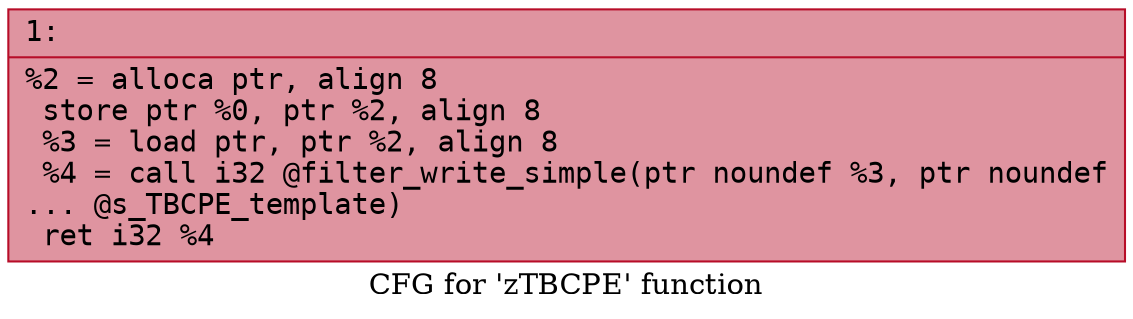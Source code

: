 digraph "CFG for 'zTBCPE' function" {
	label="CFG for 'zTBCPE' function";

	Node0x6000008c1fe0 [shape=record,color="#b70d28ff", style=filled, fillcolor="#b70d2870" fontname="Courier",label="{1:\l|  %2 = alloca ptr, align 8\l  store ptr %0, ptr %2, align 8\l  %3 = load ptr, ptr %2, align 8\l  %4 = call i32 @filter_write_simple(ptr noundef %3, ptr noundef\l... @s_TBCPE_template)\l  ret i32 %4\l}"];
}
